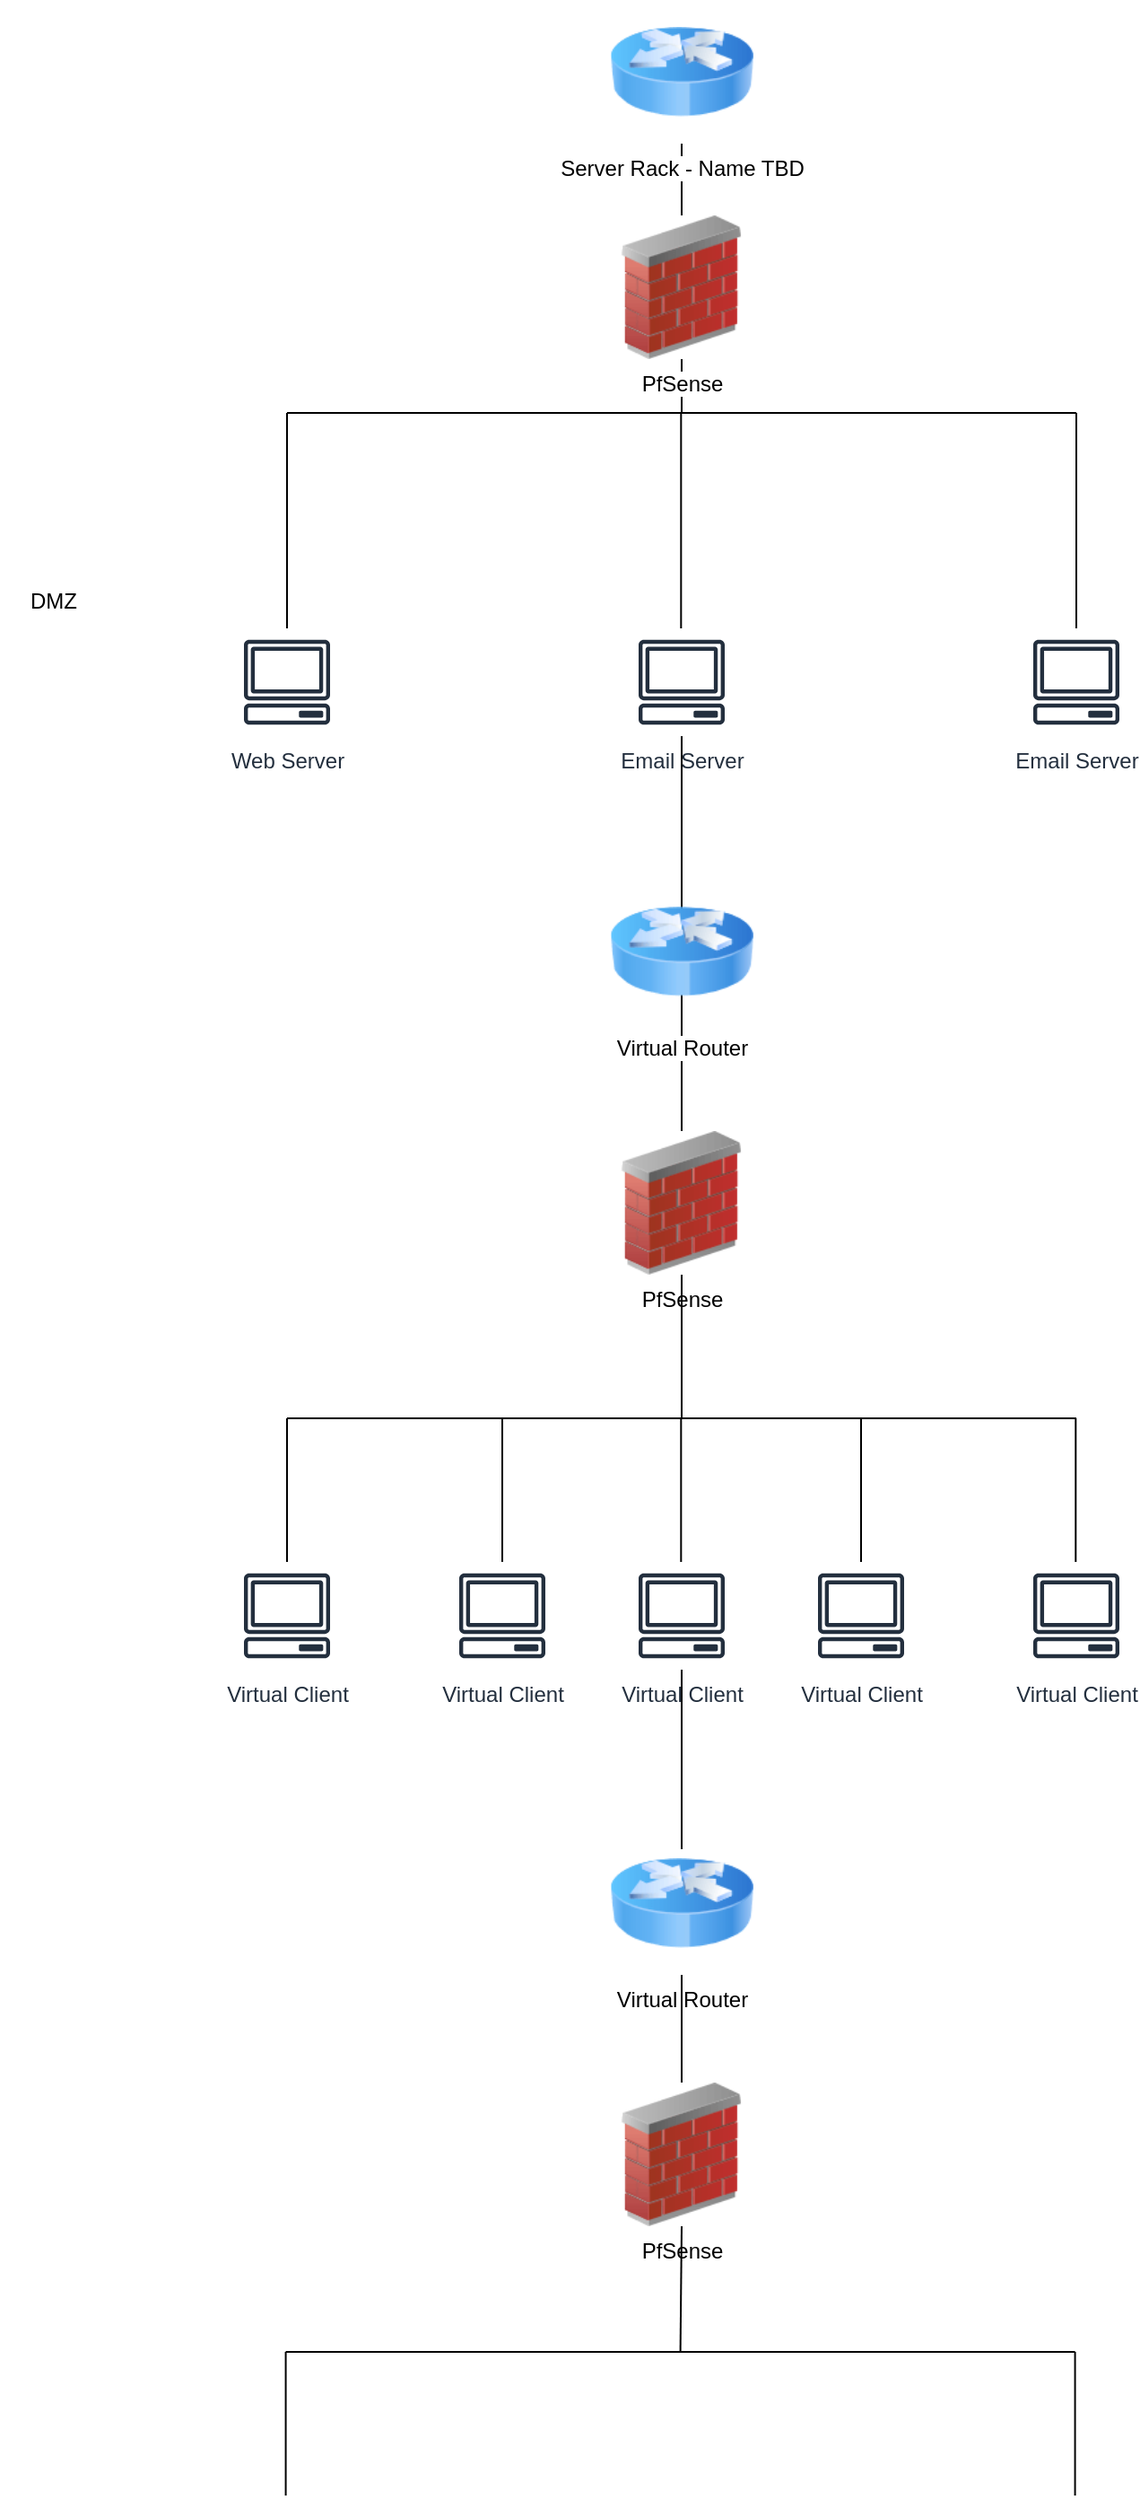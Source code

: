 <mxfile version="24.8.6">
  <diagram name="Page-1" id="byQCWwYyl0_GtrCXOEUb">
    <mxGraphModel dx="1195" dy="796" grid="1" gridSize="10" guides="1" tooltips="1" connect="1" arrows="1" fold="1" page="1" pageScale="1" pageWidth="850" pageHeight="1100" math="0" shadow="0">
      <root>
        <mxCell id="0" />
        <mxCell id="1" parent="0" />
        <mxCell id="HLn01vK5-egEBSy7eWto-2" value="" style="endArrow=none;html=1;rounded=0;entryX=0.5;entryY=1;entryDx=0;entryDy=0;" edge="1" parent="1" source="HLn01vK5-egEBSy7eWto-10" target="HLn01vK5-egEBSy7eWto-18">
          <mxGeometry width="50" height="50" relative="1" as="geometry">
            <mxPoint x="425" y="320" as="sourcePoint" />
            <mxPoint x="420" y="190" as="targetPoint" />
          </mxGeometry>
        </mxCell>
        <mxCell id="HLn01vK5-egEBSy7eWto-4" value="" style="endArrow=none;html=1;rounded=0;" edge="1" parent="1">
          <mxGeometry width="50" height="50" relative="1" as="geometry">
            <mxPoint x="200" y="320" as="sourcePoint" />
            <mxPoint x="640" y="320" as="targetPoint" />
          </mxGeometry>
        </mxCell>
        <mxCell id="HLn01vK5-egEBSy7eWto-6" value="" style="endArrow=none;html=1;rounded=0;" edge="1" parent="1">
          <mxGeometry width="50" height="50" relative="1" as="geometry">
            <mxPoint x="200" y="450" as="sourcePoint" />
            <mxPoint x="200" y="320" as="targetPoint" />
          </mxGeometry>
        </mxCell>
        <mxCell id="HLn01vK5-egEBSy7eWto-8" value="" style="endArrow=none;html=1;rounded=0;" edge="1" parent="1">
          <mxGeometry width="50" height="50" relative="1" as="geometry">
            <mxPoint x="640" y="450" as="sourcePoint" />
            <mxPoint x="640" y="320" as="targetPoint" />
          </mxGeometry>
        </mxCell>
        <mxCell id="HLn01vK5-egEBSy7eWto-9" value="Web Server" style="sketch=0;outlineConnect=0;fontColor=#232F3E;gradientColor=none;strokeColor=#232F3E;fillColor=#ffffff;dashed=0;verticalLabelPosition=bottom;verticalAlign=top;align=center;html=1;fontSize=12;fontStyle=0;aspect=fixed;shape=mxgraph.aws4.resourceIcon;resIcon=mxgraph.aws4.client;" vertex="1" parent="1">
          <mxGeometry x="170" y="440" width="60" height="60" as="geometry" />
        </mxCell>
        <mxCell id="HLn01vK5-egEBSy7eWto-12" value="" style="endArrow=none;html=1;rounded=0;entryX=0.5;entryY=1;entryDx=0;entryDy=0;" edge="1" parent="1" target="HLn01vK5-egEBSy7eWto-10">
          <mxGeometry width="50" height="50" relative="1" as="geometry">
            <mxPoint x="420" y="320" as="sourcePoint" />
            <mxPoint x="425" y="250" as="targetPoint" />
          </mxGeometry>
        </mxCell>
        <mxCell id="HLn01vK5-egEBSy7eWto-10" value="PfSense" style="image;html=1;image=img/lib/clip_art/networking/Firewall_02_128x128.png" vertex="1" parent="1">
          <mxGeometry x="380" y="210" width="80" height="80" as="geometry" />
        </mxCell>
        <mxCell id="HLn01vK5-egEBSy7eWto-13" value="Email Server" style="sketch=0;outlineConnect=0;fontColor=#232F3E;gradientColor=none;strokeColor=#232F3E;fillColor=#ffffff;dashed=0;verticalLabelPosition=bottom;verticalAlign=top;align=center;html=1;fontSize=12;fontStyle=0;aspect=fixed;shape=mxgraph.aws4.resourceIcon;resIcon=mxgraph.aws4.client;" vertex="1" parent="1">
          <mxGeometry x="610" y="440" width="60" height="60" as="geometry" />
        </mxCell>
        <mxCell id="HLn01vK5-egEBSy7eWto-14" value="" style="endArrow=none;html=1;rounded=0;" edge="1" parent="1">
          <mxGeometry width="50" height="50" relative="1" as="geometry">
            <mxPoint x="419.66" y="450" as="sourcePoint" />
            <mxPoint x="419.66" y="320" as="targetPoint" />
          </mxGeometry>
        </mxCell>
        <mxCell id="HLn01vK5-egEBSy7eWto-15" value="Email Server" style="sketch=0;outlineConnect=0;fontColor=#232F3E;gradientColor=none;strokeColor=#232F3E;fillColor=#ffffff;dashed=0;verticalLabelPosition=bottom;verticalAlign=top;align=center;html=1;fontSize=12;fontStyle=0;aspect=fixed;shape=mxgraph.aws4.resourceIcon;resIcon=mxgraph.aws4.client;" vertex="1" parent="1">
          <mxGeometry x="390" y="440" width="60" height="60" as="geometry" />
        </mxCell>
        <mxCell id="HLn01vK5-egEBSy7eWto-16" value="PfSense" style="image;html=1;image=img/lib/clip_art/networking/Firewall_02_128x128.png" vertex="1" parent="1">
          <mxGeometry x="380" y="720" width="80" height="80" as="geometry" />
        </mxCell>
        <mxCell id="HLn01vK5-egEBSy7eWto-18" value="Server Rack - Name TBD" style="image;html=1;image=img/lib/clip_art/networking/Router_Icon_128x128.png" vertex="1" parent="1">
          <mxGeometry x="380" y="90" width="80" height="80" as="geometry" />
        </mxCell>
        <mxCell id="HLn01vK5-egEBSy7eWto-19" value="" style="endArrow=none;html=1;rounded=0;" edge="1" parent="1" source="HLn01vK5-egEBSy7eWto-15" target="HLn01vK5-egEBSy7eWto-16">
          <mxGeometry width="50" height="50" relative="1" as="geometry">
            <mxPoint x="420" y="530" as="sourcePoint" />
            <mxPoint x="420" y="640" as="targetPoint" />
          </mxGeometry>
        </mxCell>
        <mxCell id="HLn01vK5-egEBSy7eWto-20" value="" style="endArrow=none;html=1;rounded=0;" edge="1" parent="1" target="HLn01vK5-egEBSy7eWto-16">
          <mxGeometry width="50" height="50" relative="1" as="geometry">
            <mxPoint x="420" y="880" as="sourcePoint" />
            <mxPoint x="420" y="860" as="targetPoint" />
          </mxGeometry>
        </mxCell>
        <mxCell id="HLn01vK5-egEBSy7eWto-21" value="" style="endArrow=none;html=1;rounded=0;" edge="1" parent="1">
          <mxGeometry width="50" height="50" relative="1" as="geometry">
            <mxPoint x="200" y="880" as="sourcePoint" />
            <mxPoint x="640" y="880" as="targetPoint" />
          </mxGeometry>
        </mxCell>
        <mxCell id="HLn01vK5-egEBSy7eWto-22" value="" style="endArrow=none;html=1;rounded=0;" edge="1" parent="1">
          <mxGeometry width="50" height="50" relative="1" as="geometry">
            <mxPoint x="200" y="960" as="sourcePoint" />
            <mxPoint x="200" y="880" as="targetPoint" />
          </mxGeometry>
        </mxCell>
        <mxCell id="HLn01vK5-egEBSy7eWto-23" value="" style="endArrow=none;html=1;rounded=0;" edge="1" parent="1">
          <mxGeometry width="50" height="50" relative="1" as="geometry">
            <mxPoint x="320" y="960" as="sourcePoint" />
            <mxPoint x="320" y="880" as="targetPoint" />
          </mxGeometry>
        </mxCell>
        <mxCell id="HLn01vK5-egEBSy7eWto-24" value="" style="endArrow=none;html=1;rounded=0;" edge="1" parent="1">
          <mxGeometry width="50" height="50" relative="1" as="geometry">
            <mxPoint x="419.66" y="960" as="sourcePoint" />
            <mxPoint x="419.66" y="880" as="targetPoint" />
          </mxGeometry>
        </mxCell>
        <mxCell id="HLn01vK5-egEBSy7eWto-25" value="" style="endArrow=none;html=1;rounded=0;" edge="1" parent="1">
          <mxGeometry width="50" height="50" relative="1" as="geometry">
            <mxPoint x="520" y="960" as="sourcePoint" />
            <mxPoint x="520" y="880" as="targetPoint" />
          </mxGeometry>
        </mxCell>
        <mxCell id="HLn01vK5-egEBSy7eWto-26" value="" style="endArrow=none;html=1;rounded=0;" edge="1" parent="1">
          <mxGeometry width="50" height="50" relative="1" as="geometry">
            <mxPoint x="639.66" y="960" as="sourcePoint" />
            <mxPoint x="639.66" y="880" as="targetPoint" />
          </mxGeometry>
        </mxCell>
        <mxCell id="HLn01vK5-egEBSy7eWto-27" value="Virtual Client" style="sketch=0;outlineConnect=0;fontColor=#232F3E;gradientColor=none;strokeColor=#232F3E;fillColor=#ffffff;dashed=0;verticalLabelPosition=bottom;verticalAlign=top;align=center;html=1;fontSize=12;fontStyle=0;aspect=fixed;shape=mxgraph.aws4.resourceIcon;resIcon=mxgraph.aws4.client;" vertex="1" parent="1">
          <mxGeometry x="170" y="960" width="60" height="60" as="geometry" />
        </mxCell>
        <mxCell id="HLn01vK5-egEBSy7eWto-28" value="Virtual Client" style="sketch=0;outlineConnect=0;fontColor=#232F3E;gradientColor=none;strokeColor=#232F3E;fillColor=#ffffff;dashed=0;verticalLabelPosition=bottom;verticalAlign=top;align=center;html=1;fontSize=12;fontStyle=0;aspect=fixed;shape=mxgraph.aws4.resourceIcon;resIcon=mxgraph.aws4.client;" vertex="1" parent="1">
          <mxGeometry x="290" y="960" width="60" height="60" as="geometry" />
        </mxCell>
        <mxCell id="HLn01vK5-egEBSy7eWto-29" value="Virtual Client" style="sketch=0;outlineConnect=0;fontColor=#232F3E;gradientColor=none;strokeColor=#232F3E;fillColor=#ffffff;dashed=0;verticalLabelPosition=bottom;verticalAlign=top;align=center;html=1;fontSize=12;fontStyle=0;aspect=fixed;shape=mxgraph.aws4.resourceIcon;resIcon=mxgraph.aws4.client;" vertex="1" parent="1">
          <mxGeometry x="390" y="960" width="60" height="60" as="geometry" />
        </mxCell>
        <mxCell id="HLn01vK5-egEBSy7eWto-30" value="Virtual Client" style="sketch=0;outlineConnect=0;fontColor=#232F3E;gradientColor=none;strokeColor=#232F3E;fillColor=#ffffff;dashed=0;verticalLabelPosition=bottom;verticalAlign=top;align=center;html=1;fontSize=12;fontStyle=0;aspect=fixed;shape=mxgraph.aws4.resourceIcon;resIcon=mxgraph.aws4.client;" vertex="1" parent="1">
          <mxGeometry x="490" y="960" width="60" height="60" as="geometry" />
        </mxCell>
        <mxCell id="HLn01vK5-egEBSy7eWto-31" value="Virtual Client" style="sketch=0;outlineConnect=0;fontColor=#232F3E;gradientColor=none;strokeColor=#232F3E;fillColor=#ffffff;dashed=0;verticalLabelPosition=bottom;verticalAlign=top;align=center;html=1;fontSize=12;fontStyle=0;aspect=fixed;shape=mxgraph.aws4.resourceIcon;resIcon=mxgraph.aws4.client;" vertex="1" parent="1">
          <mxGeometry x="610" y="960" width="60" height="60" as="geometry" />
        </mxCell>
        <mxCell id="HLn01vK5-egEBSy7eWto-32" value="" style="endArrow=none;html=1;rounded=0;" edge="1" parent="1" target="HLn01vK5-egEBSy7eWto-29">
          <mxGeometry width="50" height="50" relative="1" as="geometry">
            <mxPoint x="420" y="1120" as="sourcePoint" />
            <mxPoint x="470" y="1110" as="targetPoint" />
          </mxGeometry>
        </mxCell>
        <mxCell id="HLn01vK5-egEBSy7eWto-33" value="PfSense" style="image;html=1;image=img/lib/clip_art/networking/Firewall_02_128x128.png" vertex="1" parent="1">
          <mxGeometry x="380" y="1250" width="80" height="80" as="geometry" />
        </mxCell>
        <mxCell id="HLn01vK5-egEBSy7eWto-34" value="" style="endArrow=none;html=1;rounded=0;entryX=0.5;entryY=1;entryDx=0;entryDy=0;" edge="1" parent="1" target="HLn01vK5-egEBSy7eWto-33">
          <mxGeometry width="50" height="50" relative="1" as="geometry">
            <mxPoint x="419.29" y="1400" as="sourcePoint" />
            <mxPoint x="469.29" y="1370" as="targetPoint" />
          </mxGeometry>
        </mxCell>
        <mxCell id="HLn01vK5-egEBSy7eWto-35" value="" style="endArrow=none;html=1;rounded=0;" edge="1" parent="1">
          <mxGeometry width="50" height="50" relative="1" as="geometry">
            <mxPoint x="199.29" y="1400" as="sourcePoint" />
            <mxPoint x="639.29" y="1400" as="targetPoint" />
          </mxGeometry>
        </mxCell>
        <mxCell id="HLn01vK5-egEBSy7eWto-36" value="" style="endArrow=none;html=1;rounded=0;" edge="1" parent="1">
          <mxGeometry width="50" height="50" relative="1" as="geometry">
            <mxPoint x="199.29" y="1480" as="sourcePoint" />
            <mxPoint x="199.29" y="1400" as="targetPoint" />
          </mxGeometry>
        </mxCell>
        <mxCell id="HLn01vK5-egEBSy7eWto-37" value="" style="endArrow=none;html=1;rounded=0;" edge="1" parent="1">
          <mxGeometry width="50" height="50" relative="1" as="geometry">
            <mxPoint x="639.29" y="1480" as="sourcePoint" />
            <mxPoint x="639.29" y="1400" as="targetPoint" />
          </mxGeometry>
        </mxCell>
        <mxCell id="HLn01vK5-egEBSy7eWto-38" value="Virtual Router" style="image;html=1;image=img/lib/clip_art/networking/Router_Icon_128x128.png" vertex="1" parent="1">
          <mxGeometry x="380" y="580" width="80" height="80" as="geometry" />
        </mxCell>
        <mxCell id="HLn01vK5-egEBSy7eWto-39" value="Virtual Router" style="image;html=1;image=img/lib/clip_art/networking/Router_Icon_128x128.png" vertex="1" parent="1">
          <mxGeometry x="380" y="1110" width="80" height="80" as="geometry" />
        </mxCell>
        <mxCell id="HLn01vK5-egEBSy7eWto-40" value="" style="endArrow=none;html=1;rounded=0;exitX=0.5;exitY=0;exitDx=0;exitDy=0;" edge="1" parent="1" source="HLn01vK5-egEBSy7eWto-33" target="HLn01vK5-egEBSy7eWto-39">
          <mxGeometry width="50" height="50" relative="1" as="geometry">
            <mxPoint x="420" y="1240" as="sourcePoint" />
            <mxPoint x="470" y="1190" as="targetPoint" />
          </mxGeometry>
        </mxCell>
        <mxCell id="HLn01vK5-egEBSy7eWto-42" value="&lt;div&gt;DMZ&lt;/div&gt;" style="text;html=1;align=center;verticalAlign=middle;whiteSpace=wrap;rounded=0;" vertex="1" parent="1">
          <mxGeometry x="40" y="410" width="60" height="30" as="geometry" />
        </mxCell>
      </root>
    </mxGraphModel>
  </diagram>
</mxfile>
